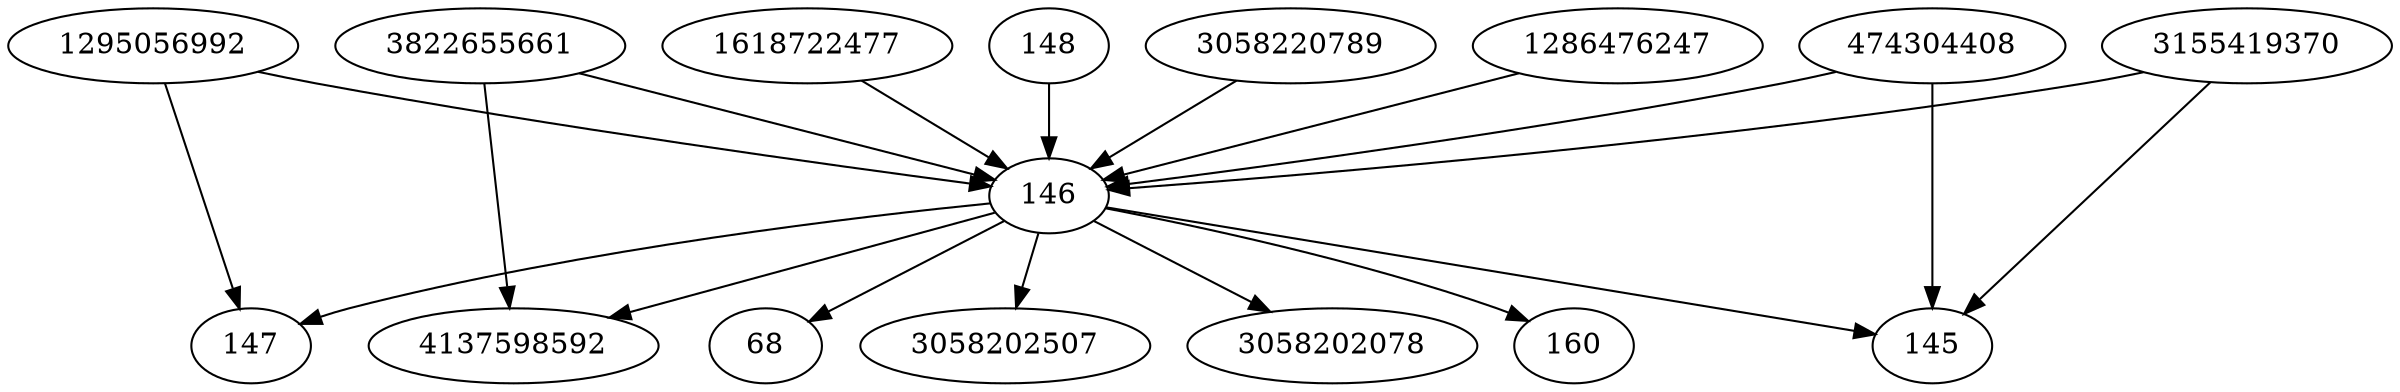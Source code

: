 strict digraph  {
1295056992;
4137598592;
160;
68;
3155419370;
3058202507;
3822655661;
1618722477;
145;
146;
147;
148;
3058220789;
1286476247;
474304408;
3058202078;
1295056992 -> 146;
1295056992 -> 147;
3155419370 -> 145;
3155419370 -> 146;
3822655661 -> 4137598592;
3822655661 -> 146;
1618722477 -> 146;
146 -> 3058202078;
146 -> 3058202507;
146 -> 147;
146 -> 4137598592;
146 -> 160;
146 -> 68;
146 -> 145;
148 -> 146;
3058220789 -> 146;
1286476247 -> 146;
474304408 -> 145;
474304408 -> 146;
}
